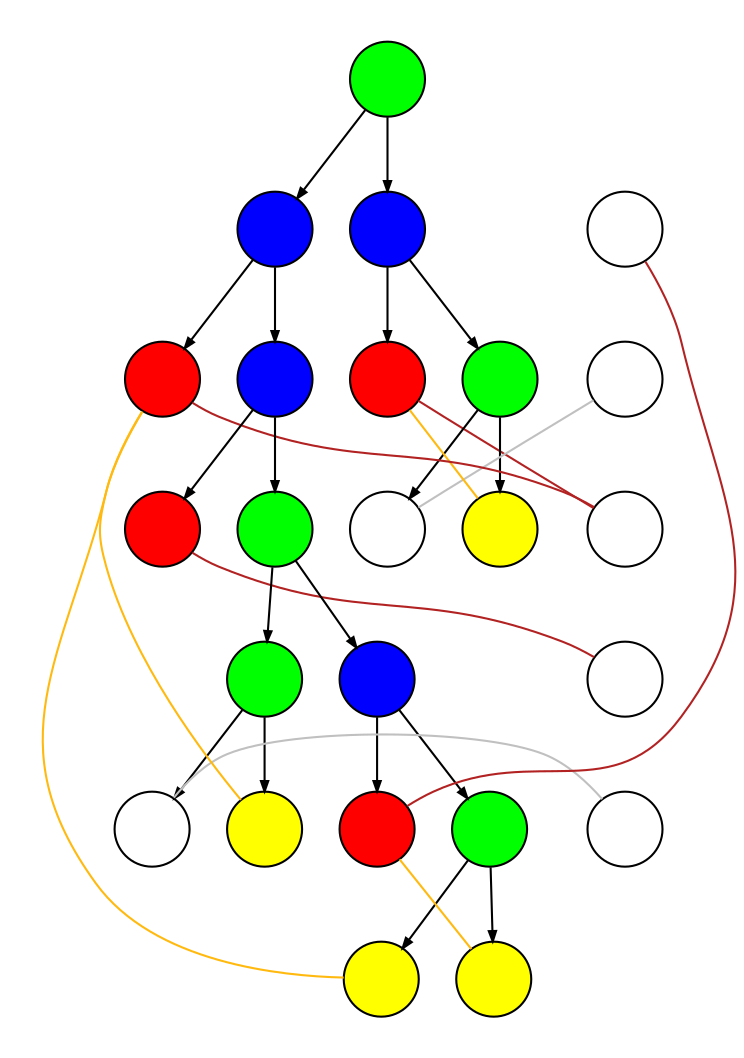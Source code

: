 //dot -Tsvg src/example.dot > src/example_output.svg
// echo 'digraph { a -> b }' | dot -Tsvg > src/example_output.svg

digraph example {

  node [ordering=out shape=circle fixedsize=true style=filled label="" fillcolor=white]
  edge [arrowsize=0.5]
  
  //anchors
  subgraph cluster_anchors {
    penwidth=0
    { //rank=same //force anchors to be horizontal
      edge [style=invis]
      u->w->x->y->z
    }
  }
  
  //lambda tree
  subgraph cluster_tree {
    penwidth=0
    0[fillcolor=green]
    0->{1[fillcolor=blue] 2[fillcolor=blue]}
    2->{3[fillcolor=red] 4[fillcolor=green]} //label="𐤓x"
    4->{5 6[fillcolor=yellow]} //label="w"
    1->{7[fillcolor=red] 8[fillcolor=blue]} //label="𐤓x"
    8->{9[fillcolor=red] 10[fillcolor=green]} //label="𐤓y"
    10->{11[fillcolor=green] 12[fillcolor=blue]}
    11->{13 14[fillcolor=yellow]} //label="z"
    12->{15[fillcolor=red] 16[fillcolor=green]} //label="𐤓u"
    16->{17[fillcolor=yellow] 18[fillcolor=yellow]}
  }

  //enforce subgraph positions
  0->u [style=invis]
  
  //globally bound variables
  edge [constraint=false dir=none color=darkgoldenrod1];
  6->3
  {14 17}->7
  18->15

  //binders
  edge [color=firebrick]
  {3 7}->x
  9->y
  15->u

  //globally free variables
  edge [color=grey]
  5->w
  13->z
}